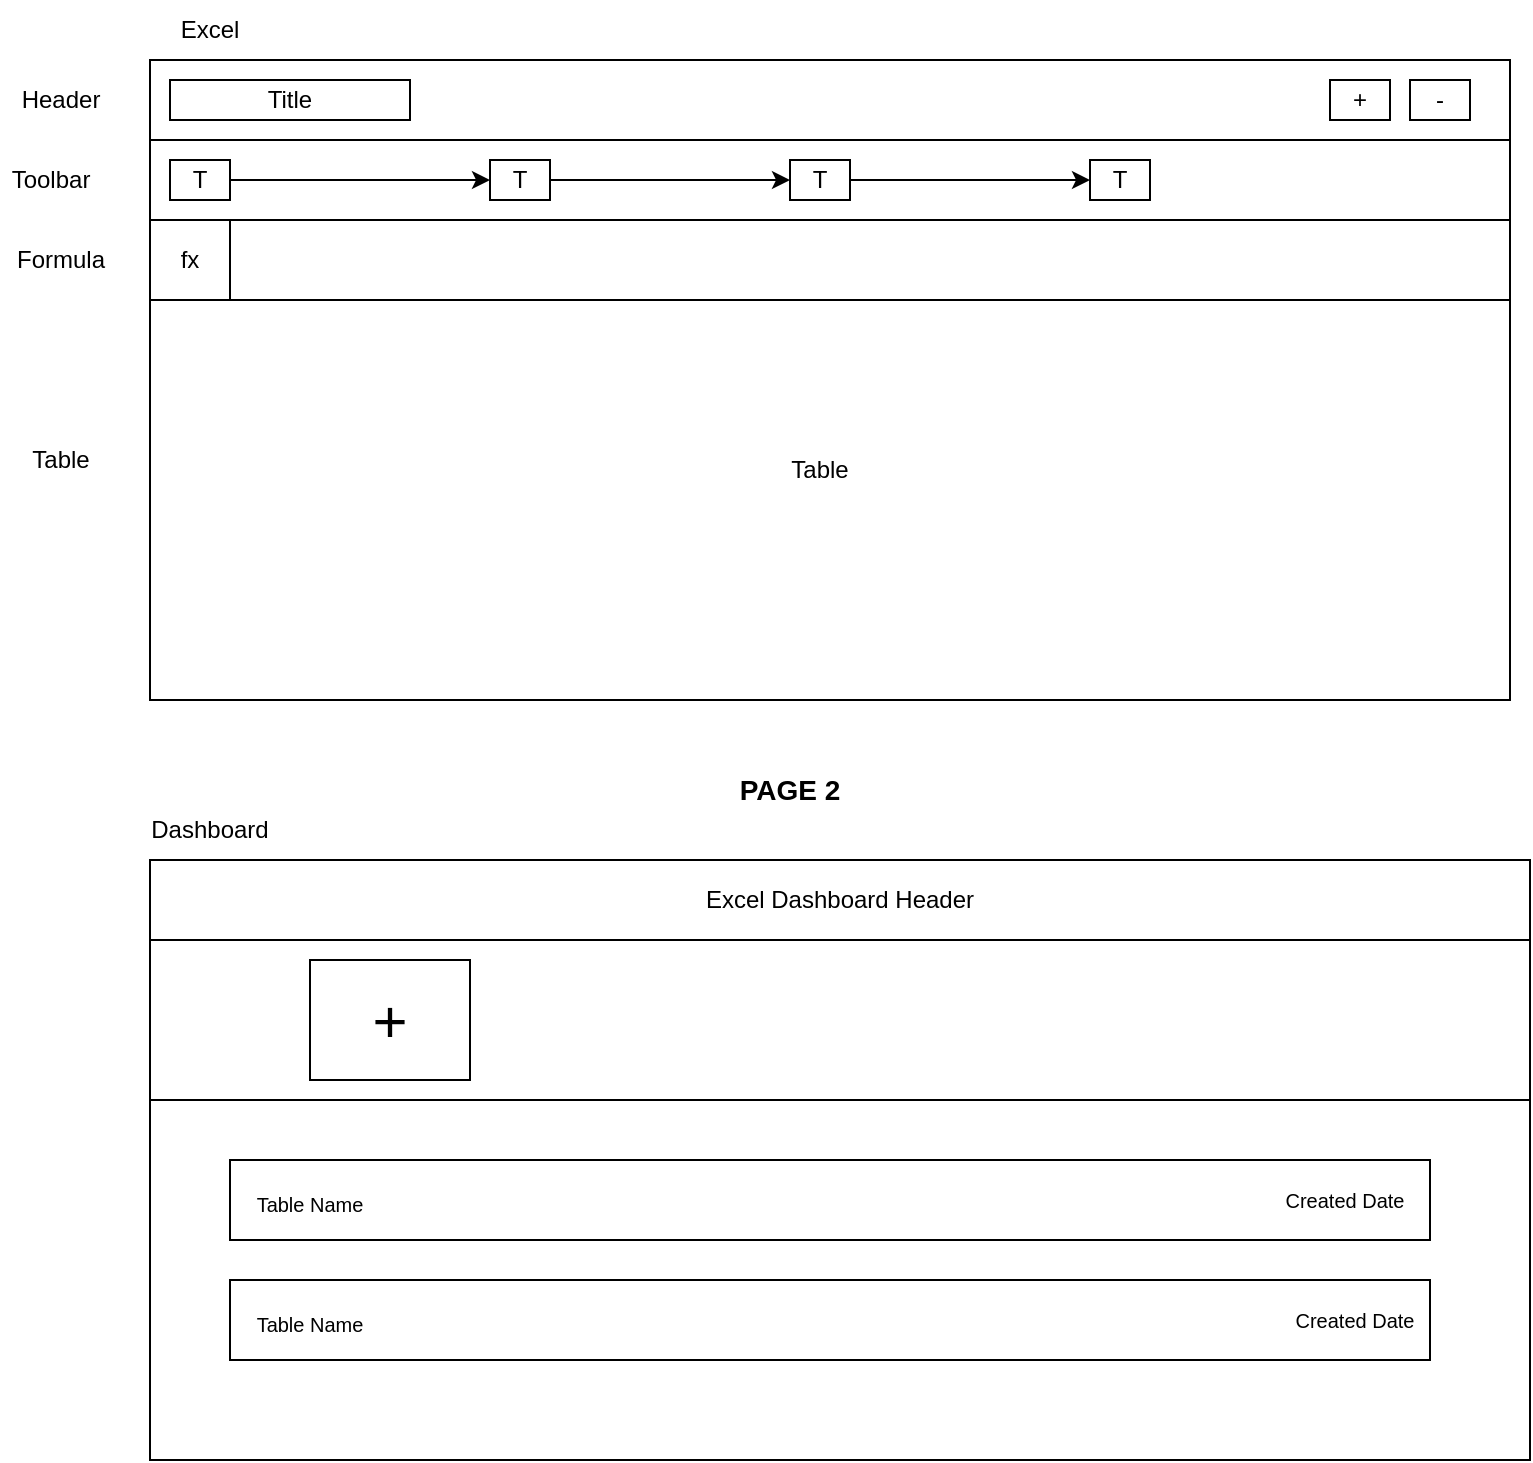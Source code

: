 <mxfile version="15.7.3" type="github">
  <diagram id="VEnAXMlmkaD5QDrI19K5" name="Page-1">
    <mxGraphModel dx="1633" dy="490" grid="1" gridSize="10" guides="1" tooltips="1" connect="1" arrows="1" fold="1" page="1" pageScale="1" pageWidth="827" pageHeight="1169" math="0" shadow="0">
      <root>
        <mxCell id="0" />
        <mxCell id="1" parent="0" />
        <mxCell id="U0OgihPHp6RNpsAgaQc_-1" value="" style="rounded=0;whiteSpace=wrap;html=1;fillColor=none;" parent="1" vertex="1">
          <mxGeometry x="40" y="40" width="680" height="320" as="geometry" />
        </mxCell>
        <mxCell id="U0OgihPHp6RNpsAgaQc_-2" value="Excel" style="text;html=1;strokeColor=none;fillColor=none;align=center;verticalAlign=middle;whiteSpace=wrap;rounded=0;" parent="1" vertex="1">
          <mxGeometry x="40" y="10" width="60" height="30" as="geometry" />
        </mxCell>
        <mxCell id="U0OgihPHp6RNpsAgaQc_-3" value="" style="rounded=0;whiteSpace=wrap;html=1;fillColor=none;" parent="1" vertex="1">
          <mxGeometry x="40" y="40" width="680" height="40" as="geometry" />
        </mxCell>
        <mxCell id="U0OgihPHp6RNpsAgaQc_-4" value="Title" style="rounded=0;whiteSpace=wrap;html=1;fillColor=none;" parent="1" vertex="1">
          <mxGeometry x="50" y="50" width="120" height="20" as="geometry" />
        </mxCell>
        <mxCell id="U0OgihPHp6RNpsAgaQc_-5" value="-" style="rounded=0;whiteSpace=wrap;html=1;fillColor=none;" parent="1" vertex="1">
          <mxGeometry x="670" y="50" width="30" height="20" as="geometry" />
        </mxCell>
        <mxCell id="U0OgihPHp6RNpsAgaQc_-6" value="+" style="rounded=0;whiteSpace=wrap;html=1;fillColor=none;" parent="1" vertex="1">
          <mxGeometry x="630" y="50" width="30" height="20" as="geometry" />
        </mxCell>
        <mxCell id="U0OgihPHp6RNpsAgaQc_-7" value="" style="rounded=0;whiteSpace=wrap;html=1;fillColor=none;" parent="1" vertex="1">
          <mxGeometry x="40" y="80" width="680" height="40" as="geometry" />
        </mxCell>
        <mxCell id="U0OgihPHp6RNpsAgaQc_-8" value="T" style="rounded=0;whiteSpace=wrap;html=1;fillColor=none;" parent="1" vertex="1">
          <mxGeometry x="50" y="90" width="30" height="20" as="geometry" />
        </mxCell>
        <mxCell id="U0OgihPHp6RNpsAgaQc_-9" value="T" style="rounded=0;whiteSpace=wrap;html=1;fillColor=none;" parent="1" vertex="1">
          <mxGeometry x="210" y="90" width="30" height="20" as="geometry" />
        </mxCell>
        <mxCell id="U0OgihPHp6RNpsAgaQc_-10" value="T" style="rounded=0;whiteSpace=wrap;html=1;fillColor=none;" parent="1" vertex="1">
          <mxGeometry x="360" y="90" width="30" height="20" as="geometry" />
        </mxCell>
        <mxCell id="U0OgihPHp6RNpsAgaQc_-11" value="T" style="rounded=0;whiteSpace=wrap;html=1;fillColor=none;" parent="1" vertex="1">
          <mxGeometry x="510" y="90" width="30" height="20" as="geometry" />
        </mxCell>
        <mxCell id="U0OgihPHp6RNpsAgaQc_-14" value="" style="endArrow=classic;html=1;rounded=0;entryX=0;entryY=0.5;entryDx=0;entryDy=0;exitX=1;exitY=0.5;exitDx=0;exitDy=0;" parent="1" source="U0OgihPHp6RNpsAgaQc_-8" target="U0OgihPHp6RNpsAgaQc_-9" edge="1">
          <mxGeometry width="50" height="50" relative="1" as="geometry">
            <mxPoint x="390" y="280" as="sourcePoint" />
            <mxPoint x="440" y="230" as="targetPoint" />
            <Array as="points">
              <mxPoint x="130" y="100" />
            </Array>
          </mxGeometry>
        </mxCell>
        <mxCell id="U0OgihPHp6RNpsAgaQc_-15" value="" style="endArrow=classic;html=1;rounded=0;" parent="1" target="U0OgihPHp6RNpsAgaQc_-10" edge="1">
          <mxGeometry width="50" height="50" relative="1" as="geometry">
            <mxPoint x="240" y="100" as="sourcePoint" />
            <mxPoint x="220" y="110" as="targetPoint" />
            <Array as="points" />
          </mxGeometry>
        </mxCell>
        <mxCell id="U0OgihPHp6RNpsAgaQc_-16" value="" style="endArrow=classic;html=1;rounded=0;entryX=0;entryY=0.5;entryDx=0;entryDy=0;" parent="1" target="U0OgihPHp6RNpsAgaQc_-11" edge="1">
          <mxGeometry width="50" height="50" relative="1" as="geometry">
            <mxPoint x="390" y="100" as="sourcePoint" />
            <mxPoint x="370" y="109.444" as="targetPoint" />
            <Array as="points" />
          </mxGeometry>
        </mxCell>
        <mxCell id="U0OgihPHp6RNpsAgaQc_-18" value="" style="rounded=0;whiteSpace=wrap;html=1;fillColor=none;" parent="1" vertex="1">
          <mxGeometry x="40" y="120" width="680" height="40" as="geometry" />
        </mxCell>
        <mxCell id="U0OgihPHp6RNpsAgaQc_-19" value="fx" style="rounded=0;whiteSpace=wrap;html=1;fillColor=none;" parent="1" vertex="1">
          <mxGeometry x="40" y="120" width="40" height="40" as="geometry" />
        </mxCell>
        <mxCell id="U0OgihPHp6RNpsAgaQc_-20" value="Table" style="text;html=1;strokeColor=none;fillColor=none;align=center;verticalAlign=middle;whiteSpace=wrap;rounded=0;" parent="1" vertex="1">
          <mxGeometry x="345" y="230" width="60" height="30" as="geometry" />
        </mxCell>
        <mxCell id="U0OgihPHp6RNpsAgaQc_-21" value="" style="rounded=0;whiteSpace=wrap;html=1;fillColor=none;" parent="1" vertex="1">
          <mxGeometry x="40" y="440" width="690" height="300" as="geometry" />
        </mxCell>
        <mxCell id="U0OgihPHp6RNpsAgaQc_-22" value="&lt;b&gt;&lt;font style=&quot;font-size: 14px&quot;&gt;PAGE 2&lt;br&gt;&lt;/font&gt;&lt;/b&gt;" style="text;html=1;strokeColor=none;fillColor=none;align=center;verticalAlign=middle;whiteSpace=wrap;rounded=0;" parent="1" vertex="1">
          <mxGeometry x="330" y="390" width="60" height="30" as="geometry" />
        </mxCell>
        <mxCell id="U0OgihPHp6RNpsAgaQc_-23" value="Excel Dashboard Header" style="rounded=0;whiteSpace=wrap;html=1;fillColor=none;" parent="1" vertex="1">
          <mxGeometry x="40" y="440" width="690" height="40" as="geometry" />
        </mxCell>
        <mxCell id="U0OgihPHp6RNpsAgaQc_-24" value="Dashboard" style="text;html=1;strokeColor=none;fillColor=none;align=center;verticalAlign=middle;whiteSpace=wrap;rounded=0;" parent="1" vertex="1">
          <mxGeometry x="40" y="410" width="60" height="30" as="geometry" />
        </mxCell>
        <mxCell id="U0OgihPHp6RNpsAgaQc_-25" value="" style="rounded=0;whiteSpace=wrap;html=1;fillColor=none;" parent="1" vertex="1">
          <mxGeometry x="40" y="480" width="690" height="80" as="geometry" />
        </mxCell>
        <mxCell id="U0OgihPHp6RNpsAgaQc_-26" value="&lt;font style=&quot;font-size: 30px&quot;&gt;+&lt;/font&gt;" style="rounded=0;whiteSpace=wrap;html=1;fillColor=none;" parent="1" vertex="1">
          <mxGeometry x="120" y="490" width="80" height="60" as="geometry" />
        </mxCell>
        <mxCell id="U0OgihPHp6RNpsAgaQc_-27" value="" style="rounded=0;whiteSpace=wrap;html=1;fontSize=30;fillColor=none;" parent="1" vertex="1">
          <mxGeometry x="80" y="590" width="600" height="40" as="geometry" />
        </mxCell>
        <mxCell id="U0OgihPHp6RNpsAgaQc_-28" value="&lt;font style=&quot;font-size: 10px&quot;&gt;Table Name&lt;/font&gt;" style="text;html=1;strokeColor=none;fillColor=none;align=center;verticalAlign=middle;whiteSpace=wrap;rounded=0;fontSize=30;" parent="1" vertex="1">
          <mxGeometry x="90" y="590" width="60" height="30" as="geometry" />
        </mxCell>
        <mxCell id="U0OgihPHp6RNpsAgaQc_-29" value="Created Date" style="text;html=1;strokeColor=none;fillColor=none;align=center;verticalAlign=middle;whiteSpace=wrap;rounded=0;fontSize=10;" parent="1" vertex="1">
          <mxGeometry x="600" y="595" width="75" height="30" as="geometry" />
        </mxCell>
        <mxCell id="U0OgihPHp6RNpsAgaQc_-30" value="" style="rounded=0;whiteSpace=wrap;html=1;fontSize=30;fillColor=none;" parent="1" vertex="1">
          <mxGeometry x="80" y="650" width="600" height="40" as="geometry" />
        </mxCell>
        <mxCell id="U0OgihPHp6RNpsAgaQc_-31" value="&lt;font style=&quot;font-size: 10px&quot;&gt;Table Name&lt;/font&gt;" style="text;html=1;strokeColor=none;fillColor=none;align=center;verticalAlign=middle;whiteSpace=wrap;rounded=0;fontSize=30;" parent="1" vertex="1">
          <mxGeometry x="90" y="650" width="60" height="30" as="geometry" />
        </mxCell>
        <mxCell id="U0OgihPHp6RNpsAgaQc_-32" value="Created Date" style="text;html=1;strokeColor=none;fillColor=none;align=center;verticalAlign=middle;whiteSpace=wrap;rounded=0;fontSize=10;" parent="1" vertex="1">
          <mxGeometry x="605" y="655" width="75" height="30" as="geometry" />
        </mxCell>
        <mxCell id="OvjBY1V-5khMuDg3PPBf-1" value="Header&lt;br&gt;" style="text;html=1;align=center;verticalAlign=middle;resizable=0;points=[];autosize=1;strokeColor=none;fillColor=none;" vertex="1" parent="1">
          <mxGeometry x="-30" y="50" width="50" height="20" as="geometry" />
        </mxCell>
        <mxCell id="OvjBY1V-5khMuDg3PPBf-2" value="Toolbar&lt;br&gt;" style="text;html=1;align=center;verticalAlign=middle;resizable=0;points=[];autosize=1;strokeColor=none;fillColor=none;" vertex="1" parent="1">
          <mxGeometry x="-35" y="90" width="50" height="20" as="geometry" />
        </mxCell>
        <mxCell id="OvjBY1V-5khMuDg3PPBf-3" value="Formula&lt;br&gt;" style="text;html=1;align=center;verticalAlign=middle;resizable=0;points=[];autosize=1;strokeColor=none;fillColor=none;" vertex="1" parent="1">
          <mxGeometry x="-35" y="130" width="60" height="20" as="geometry" />
        </mxCell>
        <mxCell id="OvjBY1V-5khMuDg3PPBf-4" value="Table&lt;br&gt;" style="text;html=1;align=center;verticalAlign=middle;resizable=0;points=[];autosize=1;strokeColor=none;fillColor=none;" vertex="1" parent="1">
          <mxGeometry x="-25" y="230" width="40" height="20" as="geometry" />
        </mxCell>
      </root>
    </mxGraphModel>
  </diagram>
</mxfile>
